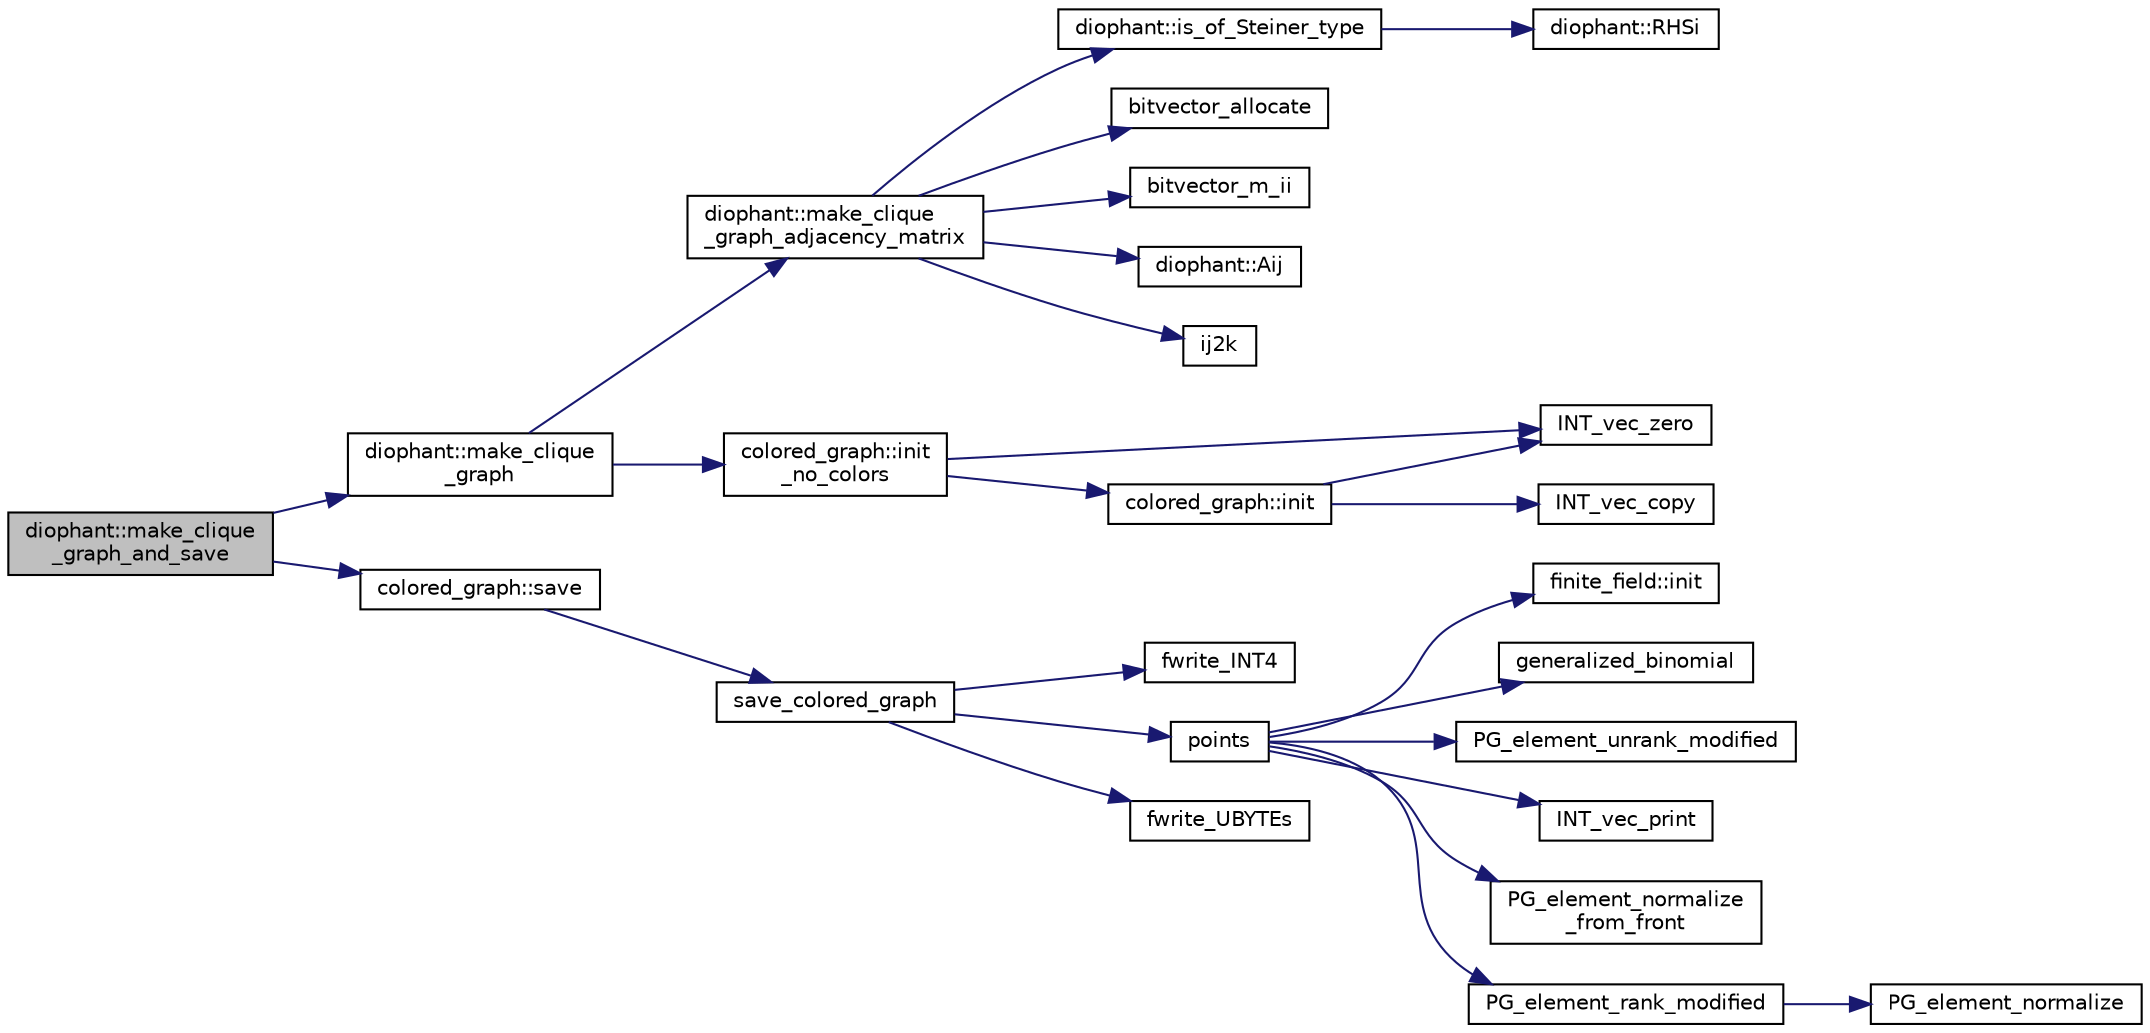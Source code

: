 digraph "diophant::make_clique_graph_and_save"
{
  edge [fontname="Helvetica",fontsize="10",labelfontname="Helvetica",labelfontsize="10"];
  node [fontname="Helvetica",fontsize="10",shape=record];
  rankdir="LR";
  Node323 [label="diophant::make_clique\l_graph_and_save",height=0.2,width=0.4,color="black", fillcolor="grey75", style="filled", fontcolor="black"];
  Node323 -> Node324 [color="midnightblue",fontsize="10",style="solid",fontname="Helvetica"];
  Node324 [label="diophant::make_clique\l_graph",height=0.2,width=0.4,color="black", fillcolor="white", style="filled",URL="$d7/d9c/classdiophant.html#a09b75f31505294ebafb566e07bd23cdd"];
  Node324 -> Node325 [color="midnightblue",fontsize="10",style="solid",fontname="Helvetica"];
  Node325 [label="diophant::make_clique\l_graph_adjacency_matrix",height=0.2,width=0.4,color="black", fillcolor="white", style="filled",URL="$d7/d9c/classdiophant.html#ae55932f30e8a1d1809123a6e1dda24e8"];
  Node325 -> Node326 [color="midnightblue",fontsize="10",style="solid",fontname="Helvetica"];
  Node326 [label="diophant::is_of_Steiner_type",height=0.2,width=0.4,color="black", fillcolor="white", style="filled",URL="$d7/d9c/classdiophant.html#a4363b76a603ecbd649fe116a6c11e27f"];
  Node326 -> Node327 [color="midnightblue",fontsize="10",style="solid",fontname="Helvetica"];
  Node327 [label="diophant::RHSi",height=0.2,width=0.4,color="black", fillcolor="white", style="filled",URL="$d7/d9c/classdiophant.html#aa56efaa8e28e17c83f96ed409964b3e1"];
  Node325 -> Node328 [color="midnightblue",fontsize="10",style="solid",fontname="Helvetica"];
  Node328 [label="bitvector_allocate",height=0.2,width=0.4,color="black", fillcolor="white", style="filled",URL="$df/dbf/sajeeb_8_c.html#a29983d19d007af9bedbb5e3f8981fd6c"];
  Node325 -> Node329 [color="midnightblue",fontsize="10",style="solid",fontname="Helvetica"];
  Node329 [label="bitvector_m_ii",height=0.2,width=0.4,color="black", fillcolor="white", style="filled",URL="$df/dbf/sajeeb_8_c.html#a31da55e2b26316d582cd322dc670b67b"];
  Node325 -> Node330 [color="midnightblue",fontsize="10",style="solid",fontname="Helvetica"];
  Node330 [label="diophant::Aij",height=0.2,width=0.4,color="black", fillcolor="white", style="filled",URL="$d7/d9c/classdiophant.html#af86d3bf833485e2f2d7b4a19288fc698"];
  Node325 -> Node331 [color="midnightblue",fontsize="10",style="solid",fontname="Helvetica"];
  Node331 [label="ij2k",height=0.2,width=0.4,color="black", fillcolor="white", style="filled",URL="$df/dbf/sajeeb_8_c.html#a68a0fe85ad4b80a9220cb33f9c4c0042"];
  Node324 -> Node332 [color="midnightblue",fontsize="10",style="solid",fontname="Helvetica"];
  Node332 [label="colored_graph::init\l_no_colors",height=0.2,width=0.4,color="black", fillcolor="white", style="filled",URL="$dc/de2/classcolored__graph.html#a031519ee30b86a4077a5bcdc42ee2f18"];
  Node332 -> Node333 [color="midnightblue",fontsize="10",style="solid",fontname="Helvetica"];
  Node333 [label="INT_vec_zero",height=0.2,width=0.4,color="black", fillcolor="white", style="filled",URL="$df/dbf/sajeeb_8_c.html#aa8c9c7977203577026080f546fe4980f"];
  Node332 -> Node334 [color="midnightblue",fontsize="10",style="solid",fontname="Helvetica"];
  Node334 [label="colored_graph::init",height=0.2,width=0.4,color="black", fillcolor="white", style="filled",URL="$dc/de2/classcolored__graph.html#a4b917cdc9c6203a5a750c321e791bc7d"];
  Node334 -> Node335 [color="midnightblue",fontsize="10",style="solid",fontname="Helvetica"];
  Node335 [label="INT_vec_copy",height=0.2,width=0.4,color="black", fillcolor="white", style="filled",URL="$df/dbf/sajeeb_8_c.html#ac2d875e27e009af6ec04d17254d11075"];
  Node334 -> Node333 [color="midnightblue",fontsize="10",style="solid",fontname="Helvetica"];
  Node323 -> Node336 [color="midnightblue",fontsize="10",style="solid",fontname="Helvetica"];
  Node336 [label="colored_graph::save",height=0.2,width=0.4,color="black", fillcolor="white", style="filled",URL="$dc/de2/classcolored__graph.html#a562912fb7464addacd865057a1a48f75"];
  Node336 -> Node337 [color="midnightblue",fontsize="10",style="solid",fontname="Helvetica"];
  Node337 [label="save_colored_graph",height=0.2,width=0.4,color="black", fillcolor="white", style="filled",URL="$da/da9/galois__global_8_c.html#a1f2e1a9df5b1f9af96c9c1e08fbc98c7"];
  Node337 -> Node338 [color="midnightblue",fontsize="10",style="solid",fontname="Helvetica"];
  Node338 [label="fwrite_INT4",height=0.2,width=0.4,color="black", fillcolor="white", style="filled",URL="$df/dbf/sajeeb_8_c.html#a2e1091b3187c01029a1a1453ce9e8639"];
  Node337 -> Node339 [color="midnightblue",fontsize="10",style="solid",fontname="Helvetica"];
  Node339 [label="points",height=0.2,width=0.4,color="black", fillcolor="white", style="filled",URL="$d7/d83/points_8_c.html#a8a498513b4415e1a4628a70fb6b26817"];
  Node339 -> Node340 [color="midnightblue",fontsize="10",style="solid",fontname="Helvetica"];
  Node340 [label="finite_field::init",height=0.2,width=0.4,color="black", fillcolor="white", style="filled",URL="$df/d5a/classfinite__field.html#a13e75e8165b27464935b50368ee8313c"];
  Node339 -> Node341 [color="midnightblue",fontsize="10",style="solid",fontname="Helvetica"];
  Node341 [label="generalized_binomial",height=0.2,width=0.4,color="black", fillcolor="white", style="filled",URL="$d2/d7c/combinatorics_8_c.html#a24762dc22e45175d18ec1ec1d2556ae8"];
  Node339 -> Node342 [color="midnightblue",fontsize="10",style="solid",fontname="Helvetica"];
  Node342 [label="PG_element_unrank_modified",height=0.2,width=0.4,color="black", fillcolor="white", style="filled",URL="$d4/d67/geometry_8h.html#a83ae9b605d496f6a90345303f6efae64"];
  Node339 -> Node343 [color="midnightblue",fontsize="10",style="solid",fontname="Helvetica"];
  Node343 [label="INT_vec_print",height=0.2,width=0.4,color="black", fillcolor="white", style="filled",URL="$df/dbf/sajeeb_8_c.html#a79a5901af0b47dd0d694109543c027fe"];
  Node339 -> Node344 [color="midnightblue",fontsize="10",style="solid",fontname="Helvetica"];
  Node344 [label="PG_element_normalize\l_from_front",height=0.2,width=0.4,color="black", fillcolor="white", style="filled",URL="$d4/d67/geometry_8h.html#af675caf5f9975573455c8d93cb56bf95"];
  Node339 -> Node345 [color="midnightblue",fontsize="10",style="solid",fontname="Helvetica"];
  Node345 [label="PG_element_rank_modified",height=0.2,width=0.4,color="black", fillcolor="white", style="filled",URL="$d4/d67/geometry_8h.html#a9cd1a8bf5b88a038e33862f6c2c3dd36"];
  Node345 -> Node346 [color="midnightblue",fontsize="10",style="solid",fontname="Helvetica"];
  Node346 [label="PG_element_normalize",height=0.2,width=0.4,color="black", fillcolor="white", style="filled",URL="$df/de4/projective_8_c.html#a5a4c3c1158bad6bab0d786c616bd0996"];
  Node337 -> Node347 [color="midnightblue",fontsize="10",style="solid",fontname="Helvetica"];
  Node347 [label="fwrite_UBYTEs",height=0.2,width=0.4,color="black", fillcolor="white", style="filled",URL="$df/dbf/sajeeb_8_c.html#a3097dee262bebe614d11c8fc47e414d3"];
}
